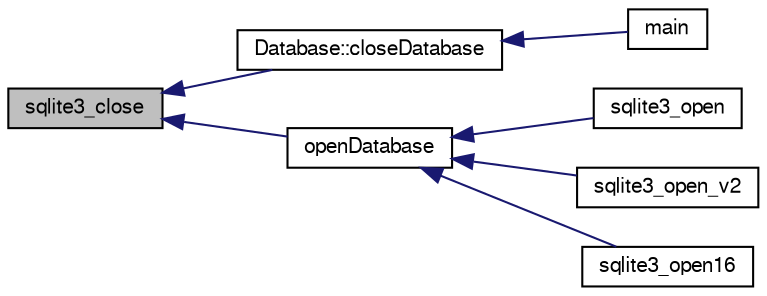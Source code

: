 digraph "sqlite3_close"
{
  edge [fontname="FreeSans",fontsize="10",labelfontname="FreeSans",labelfontsize="10"];
  node [fontname="FreeSans",fontsize="10",shape=record];
  rankdir="LR";
  Node315594 [label="sqlite3_close",height=0.2,width=0.4,color="black", fillcolor="grey75", style="filled", fontcolor="black"];
  Node315594 -> Node315595 [dir="back",color="midnightblue",fontsize="10",style="solid",fontname="FreeSans"];
  Node315595 [label="Database::closeDatabase",height=0.2,width=0.4,color="black", fillcolor="white", style="filled",URL="$classDatabase.html#a46102d6a468364377fbb410eb1866897"];
  Node315595 -> Node315596 [dir="back",color="midnightblue",fontsize="10",style="solid",fontname="FreeSans"];
  Node315596 [label="main",height=0.2,width=0.4,color="black", fillcolor="white", style="filled",URL="$main_8cpp.html#a0ddf1224851353fc92bfbff6f499fa97"];
  Node315594 -> Node315597 [dir="back",color="midnightblue",fontsize="10",style="solid",fontname="FreeSans"];
  Node315597 [label="openDatabase",height=0.2,width=0.4,color="black", fillcolor="white", style="filled",URL="$sqlite3_8c.html#a6a9c3bc3a64234e863413f41db473758"];
  Node315597 -> Node315598 [dir="back",color="midnightblue",fontsize="10",style="solid",fontname="FreeSans"];
  Node315598 [label="sqlite3_open",height=0.2,width=0.4,color="black", fillcolor="white", style="filled",URL="$sqlite3_8h.html#a97ba966ed1acc38409786258268f5f71"];
  Node315597 -> Node315599 [dir="back",color="midnightblue",fontsize="10",style="solid",fontname="FreeSans"];
  Node315599 [label="sqlite3_open_v2",height=0.2,width=0.4,color="black", fillcolor="white", style="filled",URL="$sqlite3_8h.html#a140fe275b6975dc867cea50a65a217c4"];
  Node315597 -> Node315600 [dir="back",color="midnightblue",fontsize="10",style="solid",fontname="FreeSans"];
  Node315600 [label="sqlite3_open16",height=0.2,width=0.4,color="black", fillcolor="white", style="filled",URL="$sqlite3_8h.html#adbc401bb96713f32e553db32f6f3ca33"];
}
